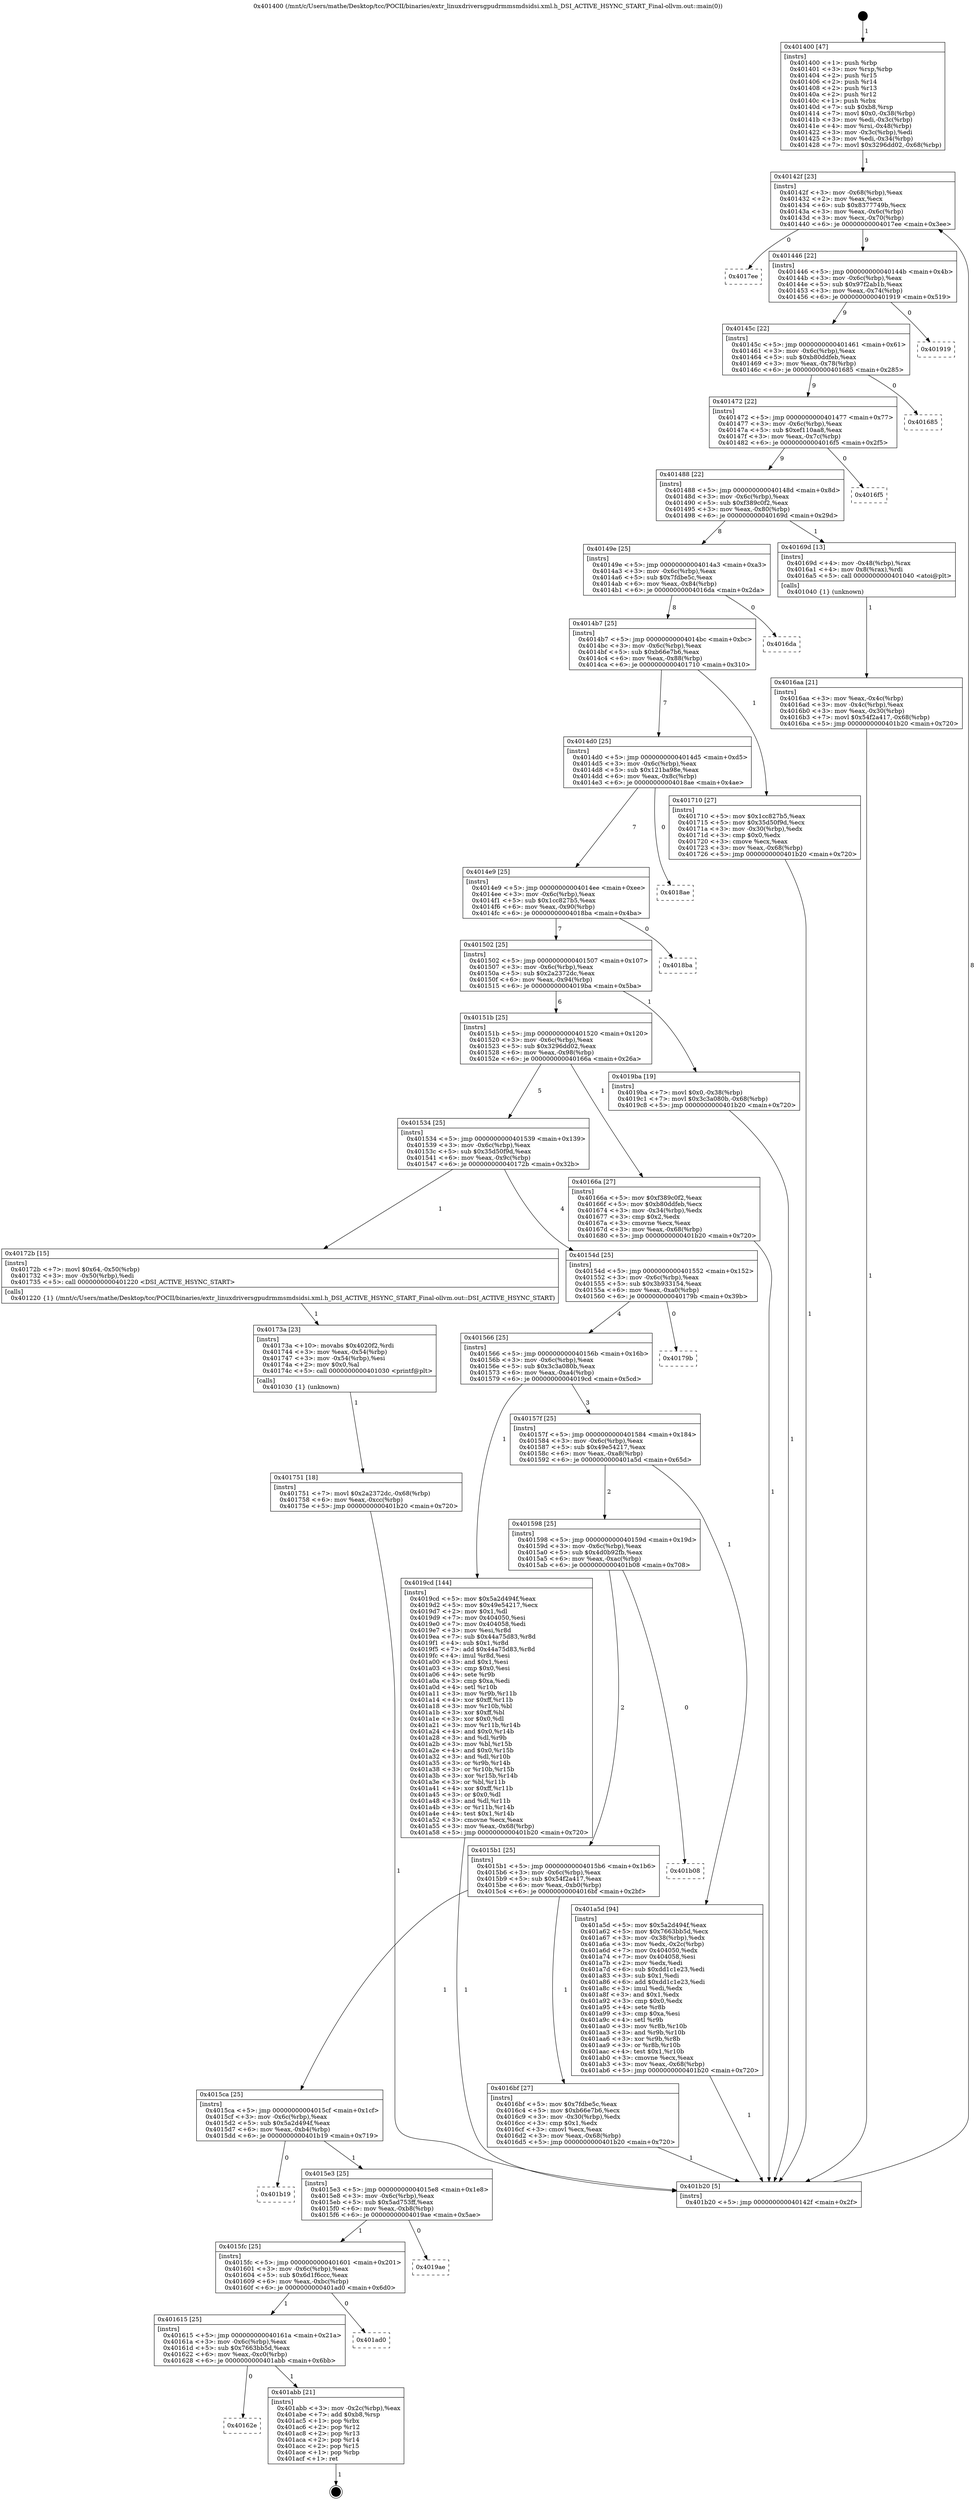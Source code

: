 digraph "0x401400" {
  label = "0x401400 (/mnt/c/Users/mathe/Desktop/tcc/POCII/binaries/extr_linuxdriversgpudrmmsmdsidsi.xml.h_DSI_ACTIVE_HSYNC_START_Final-ollvm.out::main(0))"
  labelloc = "t"
  node[shape=record]

  Entry [label="",width=0.3,height=0.3,shape=circle,fillcolor=black,style=filled]
  "0x40142f" [label="{
     0x40142f [23]\l
     | [instrs]\l
     &nbsp;&nbsp;0x40142f \<+3\>: mov -0x68(%rbp),%eax\l
     &nbsp;&nbsp;0x401432 \<+2\>: mov %eax,%ecx\l
     &nbsp;&nbsp;0x401434 \<+6\>: sub $0x8377749b,%ecx\l
     &nbsp;&nbsp;0x40143a \<+3\>: mov %eax,-0x6c(%rbp)\l
     &nbsp;&nbsp;0x40143d \<+3\>: mov %ecx,-0x70(%rbp)\l
     &nbsp;&nbsp;0x401440 \<+6\>: je 00000000004017ee \<main+0x3ee\>\l
  }"]
  "0x4017ee" [label="{
     0x4017ee\l
  }", style=dashed]
  "0x401446" [label="{
     0x401446 [22]\l
     | [instrs]\l
     &nbsp;&nbsp;0x401446 \<+5\>: jmp 000000000040144b \<main+0x4b\>\l
     &nbsp;&nbsp;0x40144b \<+3\>: mov -0x6c(%rbp),%eax\l
     &nbsp;&nbsp;0x40144e \<+5\>: sub $0x97f2ab1b,%eax\l
     &nbsp;&nbsp;0x401453 \<+3\>: mov %eax,-0x74(%rbp)\l
     &nbsp;&nbsp;0x401456 \<+6\>: je 0000000000401919 \<main+0x519\>\l
  }"]
  Exit [label="",width=0.3,height=0.3,shape=circle,fillcolor=black,style=filled,peripheries=2]
  "0x401919" [label="{
     0x401919\l
  }", style=dashed]
  "0x40145c" [label="{
     0x40145c [22]\l
     | [instrs]\l
     &nbsp;&nbsp;0x40145c \<+5\>: jmp 0000000000401461 \<main+0x61\>\l
     &nbsp;&nbsp;0x401461 \<+3\>: mov -0x6c(%rbp),%eax\l
     &nbsp;&nbsp;0x401464 \<+5\>: sub $0xb80ddfeb,%eax\l
     &nbsp;&nbsp;0x401469 \<+3\>: mov %eax,-0x78(%rbp)\l
     &nbsp;&nbsp;0x40146c \<+6\>: je 0000000000401685 \<main+0x285\>\l
  }"]
  "0x40162e" [label="{
     0x40162e\l
  }", style=dashed]
  "0x401685" [label="{
     0x401685\l
  }", style=dashed]
  "0x401472" [label="{
     0x401472 [22]\l
     | [instrs]\l
     &nbsp;&nbsp;0x401472 \<+5\>: jmp 0000000000401477 \<main+0x77\>\l
     &nbsp;&nbsp;0x401477 \<+3\>: mov -0x6c(%rbp),%eax\l
     &nbsp;&nbsp;0x40147a \<+5\>: sub $0xef110aa8,%eax\l
     &nbsp;&nbsp;0x40147f \<+3\>: mov %eax,-0x7c(%rbp)\l
     &nbsp;&nbsp;0x401482 \<+6\>: je 00000000004016f5 \<main+0x2f5\>\l
  }"]
  "0x401abb" [label="{
     0x401abb [21]\l
     | [instrs]\l
     &nbsp;&nbsp;0x401abb \<+3\>: mov -0x2c(%rbp),%eax\l
     &nbsp;&nbsp;0x401abe \<+7\>: add $0xb8,%rsp\l
     &nbsp;&nbsp;0x401ac5 \<+1\>: pop %rbx\l
     &nbsp;&nbsp;0x401ac6 \<+2\>: pop %r12\l
     &nbsp;&nbsp;0x401ac8 \<+2\>: pop %r13\l
     &nbsp;&nbsp;0x401aca \<+2\>: pop %r14\l
     &nbsp;&nbsp;0x401acc \<+2\>: pop %r15\l
     &nbsp;&nbsp;0x401ace \<+1\>: pop %rbp\l
     &nbsp;&nbsp;0x401acf \<+1\>: ret\l
  }"]
  "0x4016f5" [label="{
     0x4016f5\l
  }", style=dashed]
  "0x401488" [label="{
     0x401488 [22]\l
     | [instrs]\l
     &nbsp;&nbsp;0x401488 \<+5\>: jmp 000000000040148d \<main+0x8d\>\l
     &nbsp;&nbsp;0x40148d \<+3\>: mov -0x6c(%rbp),%eax\l
     &nbsp;&nbsp;0x401490 \<+5\>: sub $0xf389c0f2,%eax\l
     &nbsp;&nbsp;0x401495 \<+3\>: mov %eax,-0x80(%rbp)\l
     &nbsp;&nbsp;0x401498 \<+6\>: je 000000000040169d \<main+0x29d\>\l
  }"]
  "0x401615" [label="{
     0x401615 [25]\l
     | [instrs]\l
     &nbsp;&nbsp;0x401615 \<+5\>: jmp 000000000040161a \<main+0x21a\>\l
     &nbsp;&nbsp;0x40161a \<+3\>: mov -0x6c(%rbp),%eax\l
     &nbsp;&nbsp;0x40161d \<+5\>: sub $0x7663bb5d,%eax\l
     &nbsp;&nbsp;0x401622 \<+6\>: mov %eax,-0xc0(%rbp)\l
     &nbsp;&nbsp;0x401628 \<+6\>: je 0000000000401abb \<main+0x6bb\>\l
  }"]
  "0x40169d" [label="{
     0x40169d [13]\l
     | [instrs]\l
     &nbsp;&nbsp;0x40169d \<+4\>: mov -0x48(%rbp),%rax\l
     &nbsp;&nbsp;0x4016a1 \<+4\>: mov 0x8(%rax),%rdi\l
     &nbsp;&nbsp;0x4016a5 \<+5\>: call 0000000000401040 \<atoi@plt\>\l
     | [calls]\l
     &nbsp;&nbsp;0x401040 \{1\} (unknown)\l
  }"]
  "0x40149e" [label="{
     0x40149e [25]\l
     | [instrs]\l
     &nbsp;&nbsp;0x40149e \<+5\>: jmp 00000000004014a3 \<main+0xa3\>\l
     &nbsp;&nbsp;0x4014a3 \<+3\>: mov -0x6c(%rbp),%eax\l
     &nbsp;&nbsp;0x4014a6 \<+5\>: sub $0x7fdbe5c,%eax\l
     &nbsp;&nbsp;0x4014ab \<+6\>: mov %eax,-0x84(%rbp)\l
     &nbsp;&nbsp;0x4014b1 \<+6\>: je 00000000004016da \<main+0x2da\>\l
  }"]
  "0x401ad0" [label="{
     0x401ad0\l
  }", style=dashed]
  "0x4016da" [label="{
     0x4016da\l
  }", style=dashed]
  "0x4014b7" [label="{
     0x4014b7 [25]\l
     | [instrs]\l
     &nbsp;&nbsp;0x4014b7 \<+5\>: jmp 00000000004014bc \<main+0xbc\>\l
     &nbsp;&nbsp;0x4014bc \<+3\>: mov -0x6c(%rbp),%eax\l
     &nbsp;&nbsp;0x4014bf \<+5\>: sub $0xb66e7b6,%eax\l
     &nbsp;&nbsp;0x4014c4 \<+6\>: mov %eax,-0x88(%rbp)\l
     &nbsp;&nbsp;0x4014ca \<+6\>: je 0000000000401710 \<main+0x310\>\l
  }"]
  "0x4015fc" [label="{
     0x4015fc [25]\l
     | [instrs]\l
     &nbsp;&nbsp;0x4015fc \<+5\>: jmp 0000000000401601 \<main+0x201\>\l
     &nbsp;&nbsp;0x401601 \<+3\>: mov -0x6c(%rbp),%eax\l
     &nbsp;&nbsp;0x401604 \<+5\>: sub $0x6d1f6ccc,%eax\l
     &nbsp;&nbsp;0x401609 \<+6\>: mov %eax,-0xbc(%rbp)\l
     &nbsp;&nbsp;0x40160f \<+6\>: je 0000000000401ad0 \<main+0x6d0\>\l
  }"]
  "0x401710" [label="{
     0x401710 [27]\l
     | [instrs]\l
     &nbsp;&nbsp;0x401710 \<+5\>: mov $0x1cc827b5,%eax\l
     &nbsp;&nbsp;0x401715 \<+5\>: mov $0x35d50f9d,%ecx\l
     &nbsp;&nbsp;0x40171a \<+3\>: mov -0x30(%rbp),%edx\l
     &nbsp;&nbsp;0x40171d \<+3\>: cmp $0x0,%edx\l
     &nbsp;&nbsp;0x401720 \<+3\>: cmove %ecx,%eax\l
     &nbsp;&nbsp;0x401723 \<+3\>: mov %eax,-0x68(%rbp)\l
     &nbsp;&nbsp;0x401726 \<+5\>: jmp 0000000000401b20 \<main+0x720\>\l
  }"]
  "0x4014d0" [label="{
     0x4014d0 [25]\l
     | [instrs]\l
     &nbsp;&nbsp;0x4014d0 \<+5\>: jmp 00000000004014d5 \<main+0xd5\>\l
     &nbsp;&nbsp;0x4014d5 \<+3\>: mov -0x6c(%rbp),%eax\l
     &nbsp;&nbsp;0x4014d8 \<+5\>: sub $0x121ba98e,%eax\l
     &nbsp;&nbsp;0x4014dd \<+6\>: mov %eax,-0x8c(%rbp)\l
     &nbsp;&nbsp;0x4014e3 \<+6\>: je 00000000004018ae \<main+0x4ae\>\l
  }"]
  "0x4019ae" [label="{
     0x4019ae\l
  }", style=dashed]
  "0x4018ae" [label="{
     0x4018ae\l
  }", style=dashed]
  "0x4014e9" [label="{
     0x4014e9 [25]\l
     | [instrs]\l
     &nbsp;&nbsp;0x4014e9 \<+5\>: jmp 00000000004014ee \<main+0xee\>\l
     &nbsp;&nbsp;0x4014ee \<+3\>: mov -0x6c(%rbp),%eax\l
     &nbsp;&nbsp;0x4014f1 \<+5\>: sub $0x1cc827b5,%eax\l
     &nbsp;&nbsp;0x4014f6 \<+6\>: mov %eax,-0x90(%rbp)\l
     &nbsp;&nbsp;0x4014fc \<+6\>: je 00000000004018ba \<main+0x4ba\>\l
  }"]
  "0x4015e3" [label="{
     0x4015e3 [25]\l
     | [instrs]\l
     &nbsp;&nbsp;0x4015e3 \<+5\>: jmp 00000000004015e8 \<main+0x1e8\>\l
     &nbsp;&nbsp;0x4015e8 \<+3\>: mov -0x6c(%rbp),%eax\l
     &nbsp;&nbsp;0x4015eb \<+5\>: sub $0x5ad753ff,%eax\l
     &nbsp;&nbsp;0x4015f0 \<+6\>: mov %eax,-0xb8(%rbp)\l
     &nbsp;&nbsp;0x4015f6 \<+6\>: je 00000000004019ae \<main+0x5ae\>\l
  }"]
  "0x4018ba" [label="{
     0x4018ba\l
  }", style=dashed]
  "0x401502" [label="{
     0x401502 [25]\l
     | [instrs]\l
     &nbsp;&nbsp;0x401502 \<+5\>: jmp 0000000000401507 \<main+0x107\>\l
     &nbsp;&nbsp;0x401507 \<+3\>: mov -0x6c(%rbp),%eax\l
     &nbsp;&nbsp;0x40150a \<+5\>: sub $0x2a2372dc,%eax\l
     &nbsp;&nbsp;0x40150f \<+6\>: mov %eax,-0x94(%rbp)\l
     &nbsp;&nbsp;0x401515 \<+6\>: je 00000000004019ba \<main+0x5ba\>\l
  }"]
  "0x401b19" [label="{
     0x401b19\l
  }", style=dashed]
  "0x4019ba" [label="{
     0x4019ba [19]\l
     | [instrs]\l
     &nbsp;&nbsp;0x4019ba \<+7\>: movl $0x0,-0x38(%rbp)\l
     &nbsp;&nbsp;0x4019c1 \<+7\>: movl $0x3c3a080b,-0x68(%rbp)\l
     &nbsp;&nbsp;0x4019c8 \<+5\>: jmp 0000000000401b20 \<main+0x720\>\l
  }"]
  "0x40151b" [label="{
     0x40151b [25]\l
     | [instrs]\l
     &nbsp;&nbsp;0x40151b \<+5\>: jmp 0000000000401520 \<main+0x120\>\l
     &nbsp;&nbsp;0x401520 \<+3\>: mov -0x6c(%rbp),%eax\l
     &nbsp;&nbsp;0x401523 \<+5\>: sub $0x3296dd02,%eax\l
     &nbsp;&nbsp;0x401528 \<+6\>: mov %eax,-0x98(%rbp)\l
     &nbsp;&nbsp;0x40152e \<+6\>: je 000000000040166a \<main+0x26a\>\l
  }"]
  "0x401751" [label="{
     0x401751 [18]\l
     | [instrs]\l
     &nbsp;&nbsp;0x401751 \<+7\>: movl $0x2a2372dc,-0x68(%rbp)\l
     &nbsp;&nbsp;0x401758 \<+6\>: mov %eax,-0xcc(%rbp)\l
     &nbsp;&nbsp;0x40175e \<+5\>: jmp 0000000000401b20 \<main+0x720\>\l
  }"]
  "0x40166a" [label="{
     0x40166a [27]\l
     | [instrs]\l
     &nbsp;&nbsp;0x40166a \<+5\>: mov $0xf389c0f2,%eax\l
     &nbsp;&nbsp;0x40166f \<+5\>: mov $0xb80ddfeb,%ecx\l
     &nbsp;&nbsp;0x401674 \<+3\>: mov -0x34(%rbp),%edx\l
     &nbsp;&nbsp;0x401677 \<+3\>: cmp $0x2,%edx\l
     &nbsp;&nbsp;0x40167a \<+3\>: cmovne %ecx,%eax\l
     &nbsp;&nbsp;0x40167d \<+3\>: mov %eax,-0x68(%rbp)\l
     &nbsp;&nbsp;0x401680 \<+5\>: jmp 0000000000401b20 \<main+0x720\>\l
  }"]
  "0x401534" [label="{
     0x401534 [25]\l
     | [instrs]\l
     &nbsp;&nbsp;0x401534 \<+5\>: jmp 0000000000401539 \<main+0x139\>\l
     &nbsp;&nbsp;0x401539 \<+3\>: mov -0x6c(%rbp),%eax\l
     &nbsp;&nbsp;0x40153c \<+5\>: sub $0x35d50f9d,%eax\l
     &nbsp;&nbsp;0x401541 \<+6\>: mov %eax,-0x9c(%rbp)\l
     &nbsp;&nbsp;0x401547 \<+6\>: je 000000000040172b \<main+0x32b\>\l
  }"]
  "0x401b20" [label="{
     0x401b20 [5]\l
     | [instrs]\l
     &nbsp;&nbsp;0x401b20 \<+5\>: jmp 000000000040142f \<main+0x2f\>\l
  }"]
  "0x401400" [label="{
     0x401400 [47]\l
     | [instrs]\l
     &nbsp;&nbsp;0x401400 \<+1\>: push %rbp\l
     &nbsp;&nbsp;0x401401 \<+3\>: mov %rsp,%rbp\l
     &nbsp;&nbsp;0x401404 \<+2\>: push %r15\l
     &nbsp;&nbsp;0x401406 \<+2\>: push %r14\l
     &nbsp;&nbsp;0x401408 \<+2\>: push %r13\l
     &nbsp;&nbsp;0x40140a \<+2\>: push %r12\l
     &nbsp;&nbsp;0x40140c \<+1\>: push %rbx\l
     &nbsp;&nbsp;0x40140d \<+7\>: sub $0xb8,%rsp\l
     &nbsp;&nbsp;0x401414 \<+7\>: movl $0x0,-0x38(%rbp)\l
     &nbsp;&nbsp;0x40141b \<+3\>: mov %edi,-0x3c(%rbp)\l
     &nbsp;&nbsp;0x40141e \<+4\>: mov %rsi,-0x48(%rbp)\l
     &nbsp;&nbsp;0x401422 \<+3\>: mov -0x3c(%rbp),%edi\l
     &nbsp;&nbsp;0x401425 \<+3\>: mov %edi,-0x34(%rbp)\l
     &nbsp;&nbsp;0x401428 \<+7\>: movl $0x3296dd02,-0x68(%rbp)\l
  }"]
  "0x4016aa" [label="{
     0x4016aa [21]\l
     | [instrs]\l
     &nbsp;&nbsp;0x4016aa \<+3\>: mov %eax,-0x4c(%rbp)\l
     &nbsp;&nbsp;0x4016ad \<+3\>: mov -0x4c(%rbp),%eax\l
     &nbsp;&nbsp;0x4016b0 \<+3\>: mov %eax,-0x30(%rbp)\l
     &nbsp;&nbsp;0x4016b3 \<+7\>: movl $0x54f2a417,-0x68(%rbp)\l
     &nbsp;&nbsp;0x4016ba \<+5\>: jmp 0000000000401b20 \<main+0x720\>\l
  }"]
  "0x40173a" [label="{
     0x40173a [23]\l
     | [instrs]\l
     &nbsp;&nbsp;0x40173a \<+10\>: movabs $0x4020f2,%rdi\l
     &nbsp;&nbsp;0x401744 \<+3\>: mov %eax,-0x54(%rbp)\l
     &nbsp;&nbsp;0x401747 \<+3\>: mov -0x54(%rbp),%esi\l
     &nbsp;&nbsp;0x40174a \<+2\>: mov $0x0,%al\l
     &nbsp;&nbsp;0x40174c \<+5\>: call 0000000000401030 \<printf@plt\>\l
     | [calls]\l
     &nbsp;&nbsp;0x401030 \{1\} (unknown)\l
  }"]
  "0x40172b" [label="{
     0x40172b [15]\l
     | [instrs]\l
     &nbsp;&nbsp;0x40172b \<+7\>: movl $0x64,-0x50(%rbp)\l
     &nbsp;&nbsp;0x401732 \<+3\>: mov -0x50(%rbp),%edi\l
     &nbsp;&nbsp;0x401735 \<+5\>: call 0000000000401220 \<DSI_ACTIVE_HSYNC_START\>\l
     | [calls]\l
     &nbsp;&nbsp;0x401220 \{1\} (/mnt/c/Users/mathe/Desktop/tcc/POCII/binaries/extr_linuxdriversgpudrmmsmdsidsi.xml.h_DSI_ACTIVE_HSYNC_START_Final-ollvm.out::DSI_ACTIVE_HSYNC_START)\l
  }"]
  "0x40154d" [label="{
     0x40154d [25]\l
     | [instrs]\l
     &nbsp;&nbsp;0x40154d \<+5\>: jmp 0000000000401552 \<main+0x152\>\l
     &nbsp;&nbsp;0x401552 \<+3\>: mov -0x6c(%rbp),%eax\l
     &nbsp;&nbsp;0x401555 \<+5\>: sub $0x3b933154,%eax\l
     &nbsp;&nbsp;0x40155a \<+6\>: mov %eax,-0xa0(%rbp)\l
     &nbsp;&nbsp;0x401560 \<+6\>: je 000000000040179b \<main+0x39b\>\l
  }"]
  "0x4015ca" [label="{
     0x4015ca [25]\l
     | [instrs]\l
     &nbsp;&nbsp;0x4015ca \<+5\>: jmp 00000000004015cf \<main+0x1cf\>\l
     &nbsp;&nbsp;0x4015cf \<+3\>: mov -0x6c(%rbp),%eax\l
     &nbsp;&nbsp;0x4015d2 \<+5\>: sub $0x5a2d494f,%eax\l
     &nbsp;&nbsp;0x4015d7 \<+6\>: mov %eax,-0xb4(%rbp)\l
     &nbsp;&nbsp;0x4015dd \<+6\>: je 0000000000401b19 \<main+0x719\>\l
  }"]
  "0x40179b" [label="{
     0x40179b\l
  }", style=dashed]
  "0x401566" [label="{
     0x401566 [25]\l
     | [instrs]\l
     &nbsp;&nbsp;0x401566 \<+5\>: jmp 000000000040156b \<main+0x16b\>\l
     &nbsp;&nbsp;0x40156b \<+3\>: mov -0x6c(%rbp),%eax\l
     &nbsp;&nbsp;0x40156e \<+5\>: sub $0x3c3a080b,%eax\l
     &nbsp;&nbsp;0x401573 \<+6\>: mov %eax,-0xa4(%rbp)\l
     &nbsp;&nbsp;0x401579 \<+6\>: je 00000000004019cd \<main+0x5cd\>\l
  }"]
  "0x4016bf" [label="{
     0x4016bf [27]\l
     | [instrs]\l
     &nbsp;&nbsp;0x4016bf \<+5\>: mov $0x7fdbe5c,%eax\l
     &nbsp;&nbsp;0x4016c4 \<+5\>: mov $0xb66e7b6,%ecx\l
     &nbsp;&nbsp;0x4016c9 \<+3\>: mov -0x30(%rbp),%edx\l
     &nbsp;&nbsp;0x4016cc \<+3\>: cmp $0x1,%edx\l
     &nbsp;&nbsp;0x4016cf \<+3\>: cmovl %ecx,%eax\l
     &nbsp;&nbsp;0x4016d2 \<+3\>: mov %eax,-0x68(%rbp)\l
     &nbsp;&nbsp;0x4016d5 \<+5\>: jmp 0000000000401b20 \<main+0x720\>\l
  }"]
  "0x4019cd" [label="{
     0x4019cd [144]\l
     | [instrs]\l
     &nbsp;&nbsp;0x4019cd \<+5\>: mov $0x5a2d494f,%eax\l
     &nbsp;&nbsp;0x4019d2 \<+5\>: mov $0x49e54217,%ecx\l
     &nbsp;&nbsp;0x4019d7 \<+2\>: mov $0x1,%dl\l
     &nbsp;&nbsp;0x4019d9 \<+7\>: mov 0x404050,%esi\l
     &nbsp;&nbsp;0x4019e0 \<+7\>: mov 0x404058,%edi\l
     &nbsp;&nbsp;0x4019e7 \<+3\>: mov %esi,%r8d\l
     &nbsp;&nbsp;0x4019ea \<+7\>: sub $0x44a75d83,%r8d\l
     &nbsp;&nbsp;0x4019f1 \<+4\>: sub $0x1,%r8d\l
     &nbsp;&nbsp;0x4019f5 \<+7\>: add $0x44a75d83,%r8d\l
     &nbsp;&nbsp;0x4019fc \<+4\>: imul %r8d,%esi\l
     &nbsp;&nbsp;0x401a00 \<+3\>: and $0x1,%esi\l
     &nbsp;&nbsp;0x401a03 \<+3\>: cmp $0x0,%esi\l
     &nbsp;&nbsp;0x401a06 \<+4\>: sete %r9b\l
     &nbsp;&nbsp;0x401a0a \<+3\>: cmp $0xa,%edi\l
     &nbsp;&nbsp;0x401a0d \<+4\>: setl %r10b\l
     &nbsp;&nbsp;0x401a11 \<+3\>: mov %r9b,%r11b\l
     &nbsp;&nbsp;0x401a14 \<+4\>: xor $0xff,%r11b\l
     &nbsp;&nbsp;0x401a18 \<+3\>: mov %r10b,%bl\l
     &nbsp;&nbsp;0x401a1b \<+3\>: xor $0xff,%bl\l
     &nbsp;&nbsp;0x401a1e \<+3\>: xor $0x0,%dl\l
     &nbsp;&nbsp;0x401a21 \<+3\>: mov %r11b,%r14b\l
     &nbsp;&nbsp;0x401a24 \<+4\>: and $0x0,%r14b\l
     &nbsp;&nbsp;0x401a28 \<+3\>: and %dl,%r9b\l
     &nbsp;&nbsp;0x401a2b \<+3\>: mov %bl,%r15b\l
     &nbsp;&nbsp;0x401a2e \<+4\>: and $0x0,%r15b\l
     &nbsp;&nbsp;0x401a32 \<+3\>: and %dl,%r10b\l
     &nbsp;&nbsp;0x401a35 \<+3\>: or %r9b,%r14b\l
     &nbsp;&nbsp;0x401a38 \<+3\>: or %r10b,%r15b\l
     &nbsp;&nbsp;0x401a3b \<+3\>: xor %r15b,%r14b\l
     &nbsp;&nbsp;0x401a3e \<+3\>: or %bl,%r11b\l
     &nbsp;&nbsp;0x401a41 \<+4\>: xor $0xff,%r11b\l
     &nbsp;&nbsp;0x401a45 \<+3\>: or $0x0,%dl\l
     &nbsp;&nbsp;0x401a48 \<+3\>: and %dl,%r11b\l
     &nbsp;&nbsp;0x401a4b \<+3\>: or %r11b,%r14b\l
     &nbsp;&nbsp;0x401a4e \<+4\>: test $0x1,%r14b\l
     &nbsp;&nbsp;0x401a52 \<+3\>: cmovne %ecx,%eax\l
     &nbsp;&nbsp;0x401a55 \<+3\>: mov %eax,-0x68(%rbp)\l
     &nbsp;&nbsp;0x401a58 \<+5\>: jmp 0000000000401b20 \<main+0x720\>\l
  }"]
  "0x40157f" [label="{
     0x40157f [25]\l
     | [instrs]\l
     &nbsp;&nbsp;0x40157f \<+5\>: jmp 0000000000401584 \<main+0x184\>\l
     &nbsp;&nbsp;0x401584 \<+3\>: mov -0x6c(%rbp),%eax\l
     &nbsp;&nbsp;0x401587 \<+5\>: sub $0x49e54217,%eax\l
     &nbsp;&nbsp;0x40158c \<+6\>: mov %eax,-0xa8(%rbp)\l
     &nbsp;&nbsp;0x401592 \<+6\>: je 0000000000401a5d \<main+0x65d\>\l
  }"]
  "0x4015b1" [label="{
     0x4015b1 [25]\l
     | [instrs]\l
     &nbsp;&nbsp;0x4015b1 \<+5\>: jmp 00000000004015b6 \<main+0x1b6\>\l
     &nbsp;&nbsp;0x4015b6 \<+3\>: mov -0x6c(%rbp),%eax\l
     &nbsp;&nbsp;0x4015b9 \<+5\>: sub $0x54f2a417,%eax\l
     &nbsp;&nbsp;0x4015be \<+6\>: mov %eax,-0xb0(%rbp)\l
     &nbsp;&nbsp;0x4015c4 \<+6\>: je 00000000004016bf \<main+0x2bf\>\l
  }"]
  "0x401a5d" [label="{
     0x401a5d [94]\l
     | [instrs]\l
     &nbsp;&nbsp;0x401a5d \<+5\>: mov $0x5a2d494f,%eax\l
     &nbsp;&nbsp;0x401a62 \<+5\>: mov $0x7663bb5d,%ecx\l
     &nbsp;&nbsp;0x401a67 \<+3\>: mov -0x38(%rbp),%edx\l
     &nbsp;&nbsp;0x401a6a \<+3\>: mov %edx,-0x2c(%rbp)\l
     &nbsp;&nbsp;0x401a6d \<+7\>: mov 0x404050,%edx\l
     &nbsp;&nbsp;0x401a74 \<+7\>: mov 0x404058,%esi\l
     &nbsp;&nbsp;0x401a7b \<+2\>: mov %edx,%edi\l
     &nbsp;&nbsp;0x401a7d \<+6\>: sub $0xdd1c1e23,%edi\l
     &nbsp;&nbsp;0x401a83 \<+3\>: sub $0x1,%edi\l
     &nbsp;&nbsp;0x401a86 \<+6\>: add $0xdd1c1e23,%edi\l
     &nbsp;&nbsp;0x401a8c \<+3\>: imul %edi,%edx\l
     &nbsp;&nbsp;0x401a8f \<+3\>: and $0x1,%edx\l
     &nbsp;&nbsp;0x401a92 \<+3\>: cmp $0x0,%edx\l
     &nbsp;&nbsp;0x401a95 \<+4\>: sete %r8b\l
     &nbsp;&nbsp;0x401a99 \<+3\>: cmp $0xa,%esi\l
     &nbsp;&nbsp;0x401a9c \<+4\>: setl %r9b\l
     &nbsp;&nbsp;0x401aa0 \<+3\>: mov %r8b,%r10b\l
     &nbsp;&nbsp;0x401aa3 \<+3\>: and %r9b,%r10b\l
     &nbsp;&nbsp;0x401aa6 \<+3\>: xor %r9b,%r8b\l
     &nbsp;&nbsp;0x401aa9 \<+3\>: or %r8b,%r10b\l
     &nbsp;&nbsp;0x401aac \<+4\>: test $0x1,%r10b\l
     &nbsp;&nbsp;0x401ab0 \<+3\>: cmovne %ecx,%eax\l
     &nbsp;&nbsp;0x401ab3 \<+3\>: mov %eax,-0x68(%rbp)\l
     &nbsp;&nbsp;0x401ab6 \<+5\>: jmp 0000000000401b20 \<main+0x720\>\l
  }"]
  "0x401598" [label="{
     0x401598 [25]\l
     | [instrs]\l
     &nbsp;&nbsp;0x401598 \<+5\>: jmp 000000000040159d \<main+0x19d\>\l
     &nbsp;&nbsp;0x40159d \<+3\>: mov -0x6c(%rbp),%eax\l
     &nbsp;&nbsp;0x4015a0 \<+5\>: sub $0x4d0b92fb,%eax\l
     &nbsp;&nbsp;0x4015a5 \<+6\>: mov %eax,-0xac(%rbp)\l
     &nbsp;&nbsp;0x4015ab \<+6\>: je 0000000000401b08 \<main+0x708\>\l
  }"]
  "0x401b08" [label="{
     0x401b08\l
  }", style=dashed]
  Entry -> "0x401400" [label=" 1"]
  "0x40142f" -> "0x4017ee" [label=" 0"]
  "0x40142f" -> "0x401446" [label=" 9"]
  "0x401abb" -> Exit [label=" 1"]
  "0x401446" -> "0x401919" [label=" 0"]
  "0x401446" -> "0x40145c" [label=" 9"]
  "0x401615" -> "0x40162e" [label=" 0"]
  "0x40145c" -> "0x401685" [label=" 0"]
  "0x40145c" -> "0x401472" [label=" 9"]
  "0x401615" -> "0x401abb" [label=" 1"]
  "0x401472" -> "0x4016f5" [label=" 0"]
  "0x401472" -> "0x401488" [label=" 9"]
  "0x4015fc" -> "0x401615" [label=" 1"]
  "0x401488" -> "0x40169d" [label=" 1"]
  "0x401488" -> "0x40149e" [label=" 8"]
  "0x4015fc" -> "0x401ad0" [label=" 0"]
  "0x40149e" -> "0x4016da" [label=" 0"]
  "0x40149e" -> "0x4014b7" [label=" 8"]
  "0x4015e3" -> "0x4015fc" [label=" 1"]
  "0x4014b7" -> "0x401710" [label=" 1"]
  "0x4014b7" -> "0x4014d0" [label=" 7"]
  "0x4015e3" -> "0x4019ae" [label=" 0"]
  "0x4014d0" -> "0x4018ae" [label=" 0"]
  "0x4014d0" -> "0x4014e9" [label=" 7"]
  "0x4015ca" -> "0x4015e3" [label=" 1"]
  "0x4014e9" -> "0x4018ba" [label=" 0"]
  "0x4014e9" -> "0x401502" [label=" 7"]
  "0x4015ca" -> "0x401b19" [label=" 0"]
  "0x401502" -> "0x4019ba" [label=" 1"]
  "0x401502" -> "0x40151b" [label=" 6"]
  "0x401a5d" -> "0x401b20" [label=" 1"]
  "0x40151b" -> "0x40166a" [label=" 1"]
  "0x40151b" -> "0x401534" [label=" 5"]
  "0x40166a" -> "0x401b20" [label=" 1"]
  "0x401400" -> "0x40142f" [label=" 1"]
  "0x401b20" -> "0x40142f" [label=" 8"]
  "0x40169d" -> "0x4016aa" [label=" 1"]
  "0x4016aa" -> "0x401b20" [label=" 1"]
  "0x4019cd" -> "0x401b20" [label=" 1"]
  "0x401534" -> "0x40172b" [label=" 1"]
  "0x401534" -> "0x40154d" [label=" 4"]
  "0x4019ba" -> "0x401b20" [label=" 1"]
  "0x40154d" -> "0x40179b" [label=" 0"]
  "0x40154d" -> "0x401566" [label=" 4"]
  "0x401751" -> "0x401b20" [label=" 1"]
  "0x401566" -> "0x4019cd" [label=" 1"]
  "0x401566" -> "0x40157f" [label=" 3"]
  "0x40173a" -> "0x401751" [label=" 1"]
  "0x40157f" -> "0x401a5d" [label=" 1"]
  "0x40157f" -> "0x401598" [label=" 2"]
  "0x401710" -> "0x401b20" [label=" 1"]
  "0x401598" -> "0x401b08" [label=" 0"]
  "0x401598" -> "0x4015b1" [label=" 2"]
  "0x40172b" -> "0x40173a" [label=" 1"]
  "0x4015b1" -> "0x4016bf" [label=" 1"]
  "0x4015b1" -> "0x4015ca" [label=" 1"]
  "0x4016bf" -> "0x401b20" [label=" 1"]
}
